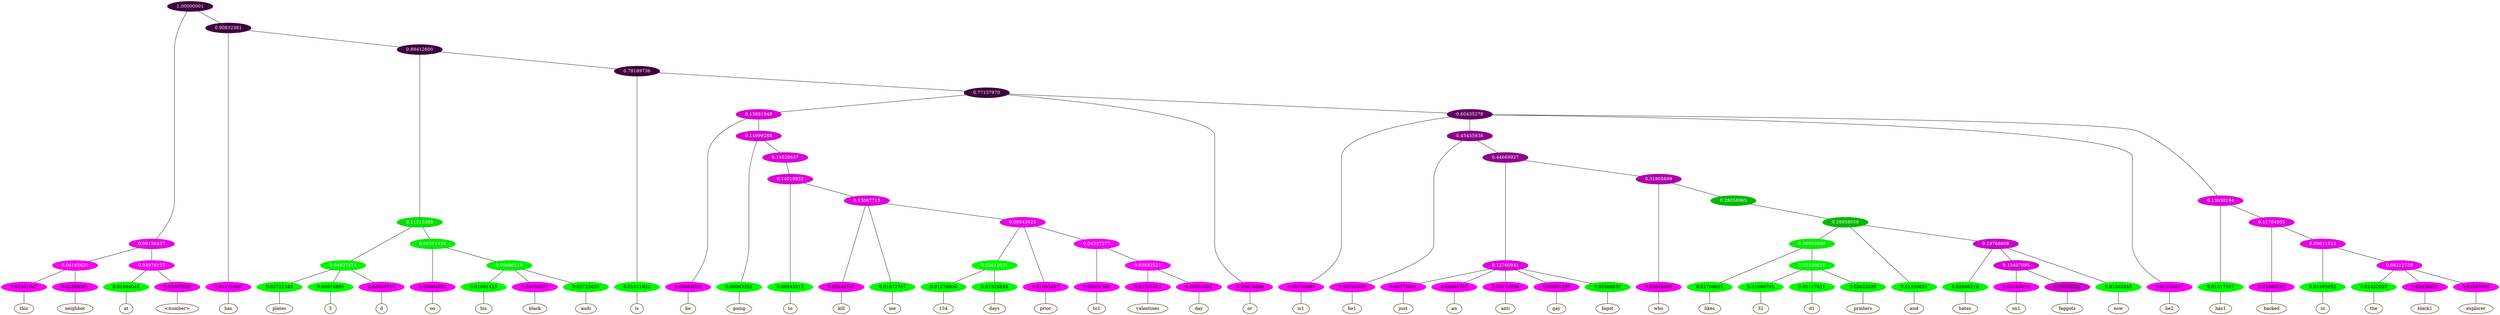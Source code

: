 graph {
	node [format=png height=0.15 nodesep=0.001 ordering=out overlap=prism overlap_scaling=0.01 ranksep=0.001 ratio=0.2 style=filled width=0.15]
	{
		rank=same
		a_w_7 [label=this color=black fillcolor=floralwhite style="filled,solid"]
		a_w_8 [label=neighbor color=black fillcolor=floralwhite style="filled,solid"]
		a_w_9 [label=at color=black fillcolor=floralwhite style="filled,solid"]
		a_w_10 [label="\<number\>" color=black fillcolor=floralwhite style="filled,solid"]
		a_w_5 [label=has color=black fillcolor=floralwhite style="filled,solid"]
		a_w_17 [label=plates color=black fillcolor=floralwhite style="filled,solid"]
		a_w_18 [label=3 color=black fillcolor=floralwhite style="filled,solid"]
		a_w_19 [label=d color=black fillcolor=floralwhite style="filled,solid"]
		a_w_20 [label=on color=black fillcolor=floralwhite style="filled,solid"]
		a_w_25 [label=his color=black fillcolor=floralwhite style="filled,solid"]
		a_w_26 [label=black color=black fillcolor=floralwhite style="filled,solid"]
		a_w_27 [label=audi color=black fillcolor=floralwhite style="filled,solid"]
		a_w_15 [label=is color=black fillcolor=floralwhite style="filled,solid"]
		a_w_28 [label=he color=black fillcolor=floralwhite style="filled,solid"]
		a_w_34 [label=going color=black fillcolor=floralwhite style="filled,solid"]
		a_w_45 [label=to color=black fillcolor=floralwhite style="filled,solid"]
		a_w_56 [label=kill color=black fillcolor=floralwhite style="filled,solid"]
		a_w_57 [label=me color=black fillcolor=floralwhite style="filled,solid"]
		a_w_69 [label=134 color=black fillcolor=floralwhite style="filled,solid"]
		a_w_70 [label=days color=black fillcolor=floralwhite style="filled,solid"]
		a_w_64 [label=prior color=black fillcolor=floralwhite style="filled,solid"]
		a_w_71 [label=to1 color=black fillcolor=floralwhite style="filled,solid"]
		a_w_78 [label=valentines color=black fillcolor=floralwhite style="filled,solid"]
		a_w_79 [label=day color=black fillcolor=floralwhite style="filled,solid"]
		a_w_23 [label=or color=black fillcolor=floralwhite style="filled,solid"]
		a_w_30 [label=is1 color=black fillcolor=floralwhite style="filled,solid"]
		a_w_36 [label=he1 color=black fillcolor=floralwhite style="filled,solid"]
		a_w_47 [label=just color=black fillcolor=floralwhite style="filled,solid"]
		a_w_48 [label=an color=black fillcolor=floralwhite style="filled,solid"]
		a_w_49 [label=anti color=black fillcolor=floralwhite style="filled,solid"]
		a_w_50 [label=gay color=black fillcolor=floralwhite style="filled,solid"]
		a_w_51 [label=bigot color=black fillcolor=floralwhite style="filled,solid"]
		a_w_52 [label=who color=black fillcolor=floralwhite style="filled,solid"]
		a_w_73 [label=likes color=black fillcolor=floralwhite style="filled,solid"]
		a_w_80 [label=31 color=black fillcolor=floralwhite style="filled,solid"]
		a_w_81 [label=d1 color=black fillcolor=floralwhite style="filled,solid"]
		a_w_82 [label=printers color=black fillcolor=floralwhite style="filled,solid"]
		a_w_67 [label=and color=black fillcolor=floralwhite style="filled,solid"]
		a_w_75 [label=hates color=black fillcolor=floralwhite style="filled,solid"]
		a_w_83 [label=on1 color=black fillcolor=floralwhite style="filled,solid"]
		a_w_84 [label=faggots color=black fillcolor=floralwhite style="filled,solid"]
		a_w_77 [label=now color=black fillcolor=floralwhite style="filled,solid"]
		a_w_32 [label=he2 color=black fillcolor=floralwhite style="filled,solid"]
		a_w_38 [label=has1 color=black fillcolor=floralwhite style="filled,solid"]
		a_w_43 [label=backed color=black fillcolor=floralwhite style="filled,solid"]
		a_w_54 [label=in color=black fillcolor=floralwhite style="filled,solid"]
		a_w_60 [label=the color=black fillcolor=floralwhite style="filled,solid"]
		a_w_61 [label=black1 color=black fillcolor=floralwhite style="filled,solid"]
		a_w_62 [label=explorer color=black fillcolor=floralwhite style="filled,solid"]
	}
	a_n_7 -- a_w_7
	a_n_8 -- a_w_8
	a_n_9 -- a_w_9
	a_n_10 -- a_w_10
	a_n_5 -- a_w_5
	a_n_17 -- a_w_17
	a_n_18 -- a_w_18
	a_n_19 -- a_w_19
	a_n_20 -- a_w_20
	a_n_25 -- a_w_25
	a_n_26 -- a_w_26
	a_n_27 -- a_w_27
	a_n_15 -- a_w_15
	a_n_28 -- a_w_28
	a_n_34 -- a_w_34
	a_n_45 -- a_w_45
	a_n_56 -- a_w_56
	a_n_57 -- a_w_57
	a_n_69 -- a_w_69
	a_n_70 -- a_w_70
	a_n_64 -- a_w_64
	a_n_71 -- a_w_71
	a_n_78 -- a_w_78
	a_n_79 -- a_w_79
	a_n_23 -- a_w_23
	a_n_30 -- a_w_30
	a_n_36 -- a_w_36
	a_n_47 -- a_w_47
	a_n_48 -- a_w_48
	a_n_49 -- a_w_49
	a_n_50 -- a_w_50
	a_n_51 -- a_w_51
	a_n_52 -- a_w_52
	a_n_73 -- a_w_73
	a_n_80 -- a_w_80
	a_n_81 -- a_w_81
	a_n_82 -- a_w_82
	a_n_67 -- a_w_67
	a_n_75 -- a_w_75
	a_n_83 -- a_w_83
	a_n_84 -- a_w_84
	a_n_77 -- a_w_77
	a_n_32 -- a_w_32
	a_n_38 -- a_w_38
	a_n_43 -- a_w_43
	a_n_54 -- a_w_54
	a_n_60 -- a_w_60
	a_n_61 -- a_w_61
	a_n_62 -- a_w_62
	{
		rank=same
		a_n_7 [label=0.01261047 color="0.835 1.000 0.987" fontcolor=black]
		a_n_8 [label=0.02889361 color="0.835 1.000 0.971" fontcolor=black]
		a_n_9 [label=0.01604045 color="0.334 1.000 0.984" fontcolor=black]
		a_n_10 [label=0.03367825 color="0.835 1.000 0.966" fontcolor=black]
		a_n_5 [label=0.01411895 color="0.835 1.000 0.986" fontcolor=black]
		a_n_17 [label=0.02721343 color="0.334 1.000 0.973" fontcolor=black]
		a_n_18 [label=0.00974899 color="0.334 1.000 0.990" fontcolor=black]
		a_n_19 [label=0.00928725 color="0.835 1.000 0.991" fontcolor=black]
		a_n_20 [label=0.00894830 color="0.835 1.000 0.991" fontcolor=black]
		a_n_25 [label=0.01091415 color="0.334 1.000 0.989" fontcolor=black]
		a_n_26 [label=0.01859371 color="0.835 1.000 0.981" fontcolor=black]
		a_n_27 [label=0.02722010 color="0.334 1.000 0.973" fontcolor=black]
		a_n_15 [label=0.01021022 color="0.334 1.000 0.990" fontcolor=black]
		a_n_28 [label=0.00884826 color="0.835 1.000 0.991" fontcolor=black]
		a_n_34 [label=0.00963251 color="0.334 1.000 0.990" fontcolor=black]
		a_n_45 [label=0.00943513 color="0.334 1.000 0.991" fontcolor=black]
		a_n_56 [label=0.03140742 color="0.835 1.000 0.969" fontcolor=black]
		a_n_57 [label=0.01872747 color="0.334 1.000 0.981" fontcolor=black]
		a_n_69 [label=0.01278906 color="0.334 1.000 0.987" fontcolor=black]
		a_n_70 [label=0.01328854 color="0.334 1.000 0.987" fontcolor=black]
		a_n_64 [label=0.01093457 color="0.835 1.000 0.989" fontcolor=black]
		a_n_71 [label=0.00651386 color="0.835 1.000 0.993" fontcolor=black]
		a_n_78 [label=0.02727423 color="0.835 1.000 0.973" fontcolor=black]
		a_n_79 [label=0.00951482 color="0.835 1.000 0.990" fontcolor=black]
		a_n_23 [label=0.00819806 color="0.835 1.000 0.992" fontcolor=black]
		a_n_30 [label=0.00730993 color="0.835 1.000 0.993" fontcolor=black]
		a_n_36 [label=0.00762609 color="0.835 1.000 0.992" fontcolor=black]
		a_n_47 [label=0.00775841 color="0.835 1.000 0.992" fontcolor=black]
		a_n_48 [label=0.00885705 color="0.835 1.000 0.991" fontcolor=black]
		a_n_49 [label=0.02132054 color="0.835 1.000 0.979" fontcolor=black]
		a_n_50 [label=0.03597156 color="0.835 1.000 0.964" fontcolor=black]
		a_n_51 [label=0.05368832 color="0.334 1.000 0.946" fontcolor=black]
		a_n_52 [label=0.03844099 color="0.835 1.000 0.962" fontcolor=black]
		a_n_73 [label=0.01709631 color="0.334 1.000 0.983" fontcolor=black]
		a_n_80 [label=0.01080791 color="0.334 1.000 0.989" fontcolor=black]
		a_n_81 [label=0.01117611 color="0.334 1.000 0.989" fontcolor=black]
		a_n_82 [label=0.03022435 color="0.334 1.000 0.970" fontcolor=black]
		a_n_67 [label=0.01339655 color="0.334 1.000 0.987" fontcolor=black]
		a_n_75 [label=0.02846219 color="0.334 1.000 0.972" fontcolor=black]
		a_n_83 [label=0.02183414 color="0.835 1.000 0.978" fontcolor=black]
		a_n_84 [label=0.13205523 color="0.835 1.000 0.868" fontcolor=black]
		a_n_77 [label=0.01502845 color="0.334 1.000 0.985" fontcolor=black]
		a_n_32 [label=0.01230917 color="0.835 1.000 0.988" fontcolor=black]
		a_n_38 [label=0.01317167 color="0.334 1.000 0.987" fontcolor=black]
		a_n_43 [label=0.02083182 color="0.835 1.000 0.979" fontcolor=black]
		a_n_54 [label=0.01395052 color="0.334 1.000 0.986" fontcolor=black]
		a_n_60 [label=0.01422033 color="0.334 1.000 0.986" fontcolor=black]
		a_n_61 [label=0.03436933 color="0.835 1.000 0.966" fontcolor=black]
		a_n_62 [label=0.03347685 color="0.835 1.000 0.967" fontcolor=black]
	}
	a_n_0 [label=1.00000001 color="0.835 1.000 0.250" fontcolor=grey99]
	a_n_1 [label=0.09156437 color="0.835 1.000 0.908" fontcolor=grey99]
	a_n_0 -- a_n_1
	a_n_2 [label=0.90832381 color="0.835 1.000 0.250" fontcolor=grey99]
	a_n_0 -- a_n_2
	a_n_3 [label=0.04165631 color="0.835 1.000 0.958" fontcolor=grey99]
	a_n_1 -- a_n_3
	a_n_4 [label=0.04976125 color="0.835 1.000 0.950" fontcolor=grey99]
	a_n_1 -- a_n_4
	a_n_2 -- a_n_5
	a_n_6 [label=0.89412600 color="0.835 1.000 0.250" fontcolor=grey99]
	a_n_2 -- a_n_6
	a_n_3 -- a_n_7
	a_n_3 -- a_n_8
	a_n_4 -- a_n_9
	a_n_4 -- a_n_10
	a_n_11 [label=0.11215385 color="0.334 1.000 0.888" fontcolor=grey99]
	a_n_6 -- a_n_11
	a_n_12 [label=0.78189736 color="0.835 1.000 0.250" fontcolor=grey99]
	a_n_6 -- a_n_12
	a_n_13 [label=0.04627474 color="0.334 1.000 0.954" fontcolor=grey99]
	a_n_11 -- a_n_13
	a_n_14 [label=0.06581434 color="0.334 1.000 0.934" fontcolor=grey99]
	a_n_11 -- a_n_14
	a_n_12 -- a_n_15
	a_n_16 [label=0.77157970 color="0.835 1.000 0.250" fontcolor=grey99]
	a_n_12 -- a_n_16
	a_n_13 -- a_n_17
	a_n_13 -- a_n_18
	a_n_13 -- a_n_19
	a_n_14 -- a_n_20
	a_n_21 [label=0.05680210 color="0.334 1.000 0.943" fontcolor=grey99]
	a_n_14 -- a_n_21
	a_n_22 [label=0.15891949 color="0.835 1.000 0.841" fontcolor=grey99]
	a_n_16 -- a_n_22
	a_n_16 -- a_n_23
	a_n_24 [label=0.60435278 color="0.835 1.000 0.396" fontcolor=grey99]
	a_n_16 -- a_n_24
	a_n_21 -- a_n_25
	a_n_21 -- a_n_26
	a_n_21 -- a_n_27
	a_n_22 -- a_n_28
	a_n_29 [label=0.14999288 color="0.835 1.000 0.850" fontcolor=grey99]
	a_n_22 -- a_n_29
	a_n_24 -- a_n_30
	a_n_31 [label=0.45435938 color="0.835 1.000 0.546" fontcolor=grey99]
	a_n_24 -- a_n_31
	a_n_24 -- a_n_32
	a_n_33 [label=0.13030194 color="0.835 1.000 0.870" fontcolor=grey99]
	a_n_24 -- a_n_33
	a_n_29 -- a_n_34
	a_n_35 [label=0.14028637 color="0.835 1.000 0.860" fontcolor=grey99]
	a_n_29 -- a_n_35
	a_n_31 -- a_n_36
	a_n_37 [label=0.44669927 color="0.835 1.000 0.553" fontcolor=grey99]
	a_n_31 -- a_n_37
	a_n_33 -- a_n_38
	a_n_39 [label=0.11704955 color="0.835 1.000 0.883" fontcolor=grey99]
	a_n_33 -- a_n_39
	a_n_40 [label=0.14019932 color="0.835 1.000 0.860" fontcolor=grey99]
	a_n_35 -- a_n_40
	a_n_41 [label=0.12760941 color="0.835 1.000 0.872" fontcolor=grey99]
	a_n_37 -- a_n_41
	a_n_42 [label=0.31905899 color="0.835 1.000 0.681" fontcolor=grey99]
	a_n_37 -- a_n_42
	a_n_39 -- a_n_43
	a_n_44 [label=0.09611512 color="0.835 1.000 0.904" fontcolor=grey99]
	a_n_39 -- a_n_44
	a_n_40 -- a_n_45
	a_n_46 [label=0.13067713 color="0.835 1.000 0.869" fontcolor=grey99]
	a_n_40 -- a_n_46
	a_n_41 -- a_n_47
	a_n_41 -- a_n_48
	a_n_41 -- a_n_49
	a_n_41 -- a_n_50
	a_n_41 -- a_n_51
	a_n_42 -- a_n_52
	a_n_53 [label=0.28058965 color="0.334 1.000 0.719" fontcolor=grey99]
	a_n_42 -- a_n_53
	a_n_44 -- a_n_54
	a_n_55 [label=0.08212720 color="0.835 1.000 0.918" fontcolor=grey99]
	a_n_44 -- a_n_55
	a_n_46 -- a_n_56
	a_n_46 -- a_n_57
	a_n_58 [label=0.08043625 color="0.835 1.000 0.920" fontcolor=grey99]
	a_n_46 -- a_n_58
	a_n_59 [label=0.28058059 color="0.334 1.000 0.719" fontcolor=grey99]
	a_n_53 -- a_n_59
	a_n_55 -- a_n_60
	a_n_55 -- a_n_61
	a_n_55 -- a_n_62
	a_n_63 [label=0.02610521 color="0.334 1.000 0.974" fontcolor=grey99]
	a_n_58 -- a_n_63
	a_n_58 -- a_n_64
	a_n_65 [label=0.04337277 color="0.835 1.000 0.957" fontcolor=grey99]
	a_n_58 -- a_n_65
	a_n_66 [label=0.06950890 color="0.334 1.000 0.930" fontcolor=grey99]
	a_n_59 -- a_n_66
	a_n_59 -- a_n_67
	a_n_68 [label=0.19766608 color="0.835 1.000 0.802" fontcolor=grey99]
	a_n_59 -- a_n_68
	a_n_63 -- a_n_69
	a_n_63 -- a_n_70
	a_n_65 -- a_n_71
	a_n_72 [label=0.03682521 color="0.835 1.000 0.963" fontcolor=grey99]
	a_n_65 -- a_n_72
	a_n_66 -- a_n_73
	a_n_74 [label=0.05230616 color="0.334 1.000 0.948" fontcolor=grey99]
	a_n_66 -- a_n_74
	a_n_68 -- a_n_75
	a_n_76 [label=0.15407085 color="0.835 1.000 0.846" fontcolor=grey99]
	a_n_68 -- a_n_76
	a_n_68 -- a_n_77
	a_n_72 -- a_n_78
	a_n_72 -- a_n_79
	a_n_74 -- a_n_80
	a_n_74 -- a_n_81
	a_n_74 -- a_n_82
	a_n_76 -- a_n_83
	a_n_76 -- a_n_84
}
